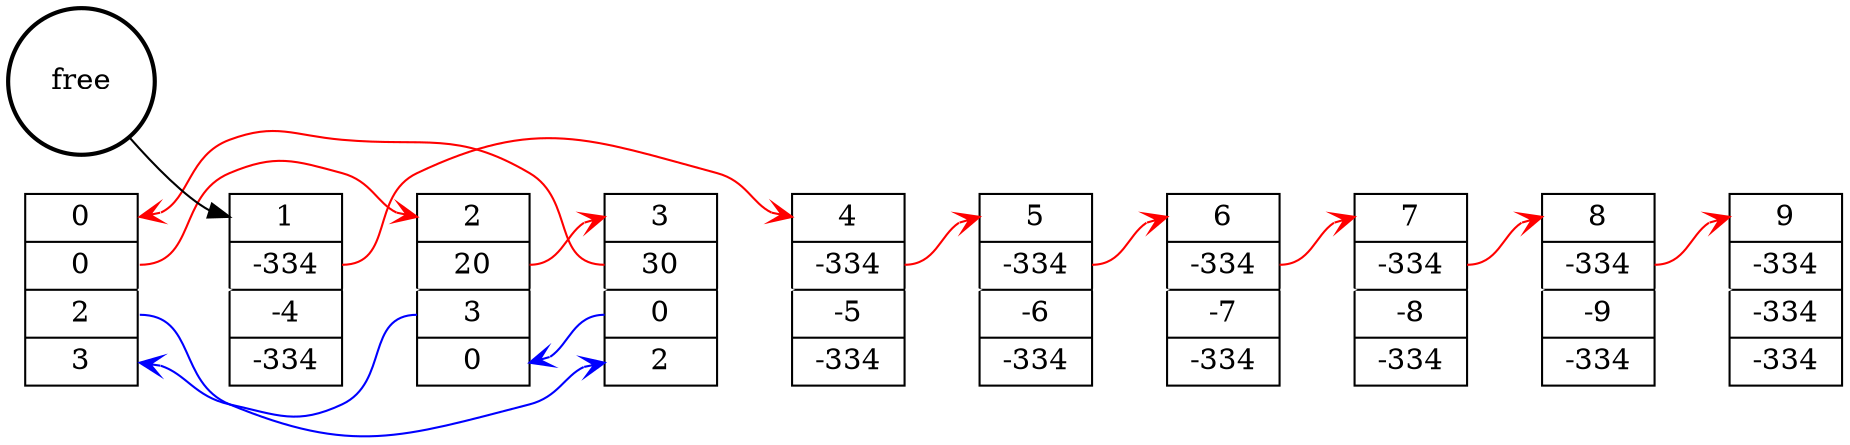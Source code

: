 digraph data{
rankdir = LR;
node0 [ shape = record, label = " <f0> 0 | <f1> 0 | <f2> 2 | <f3> 3 "] ;
node1 [ shape = record, label = " <f0> 1 | <f1> -334 | <f2> -4 | <f3> -334 "] ;
node2 [ shape = record, label = " <f0> 2 | <f1> 20 | <f2> 3 | <f3> 0 "] ;
node3 [ shape = record, label = " <f0> 3 | <f1> 30 | <f2> 0 | <f3> 2 "] ;
node4 [ shape = record, label = " <f0> 4 | <f1> -334 | <f2> -5 | <f3> -334 "] ;
node5 [ shape = record, label = " <f0> 5 | <f1> -334 | <f2> -6 | <f3> -334 "] ;
node6 [ shape = record, label = " <f0> 6 | <f1> -334 | <f2> -7 | <f3> -334 "] ;
node7 [ shape = record, label = " <f0> 7 | <f1> -334 | <f2> -8 | <f3> -334 "] ;
node8 [ shape = record, label = " <f0> 8 | <f1> -334 | <f2> -9 | <f3> -334 "] ;
node9 [ shape = record, label = " <f0> 9 | <f1> -334 | <f2> -334 | <f3> -334 "] ;
free [ shape = circle, style = bold, label = " free " ];
{
edge[color = white, weight = 1000 ];
node0->node1->node2->node3->node4->node5->node6->node7->node8->node9;
}
{
edge[color = red, arrowhead = vee]
node0:<f1>->node2:<f0>
node2:<f1>->node3:<f0>
node3:<f1>->node0:<f0>
node1:<f1>->node4:<f0>
node4:<f1>->node5:<f0>
node5:<f1>->node6:<f0>
node6:<f1>->node7:<f0>
node7:<f1>->node8:<f0>
node8:<f1>->node9:<f0>
}
{
edge[color = blue, arrowhead = vee]
node0:<f2>->node3:<f3>
node2:<f2>->node0:<f3>
node3:<f2>->node2:<f3>
}
free->node1:<f0>;}
